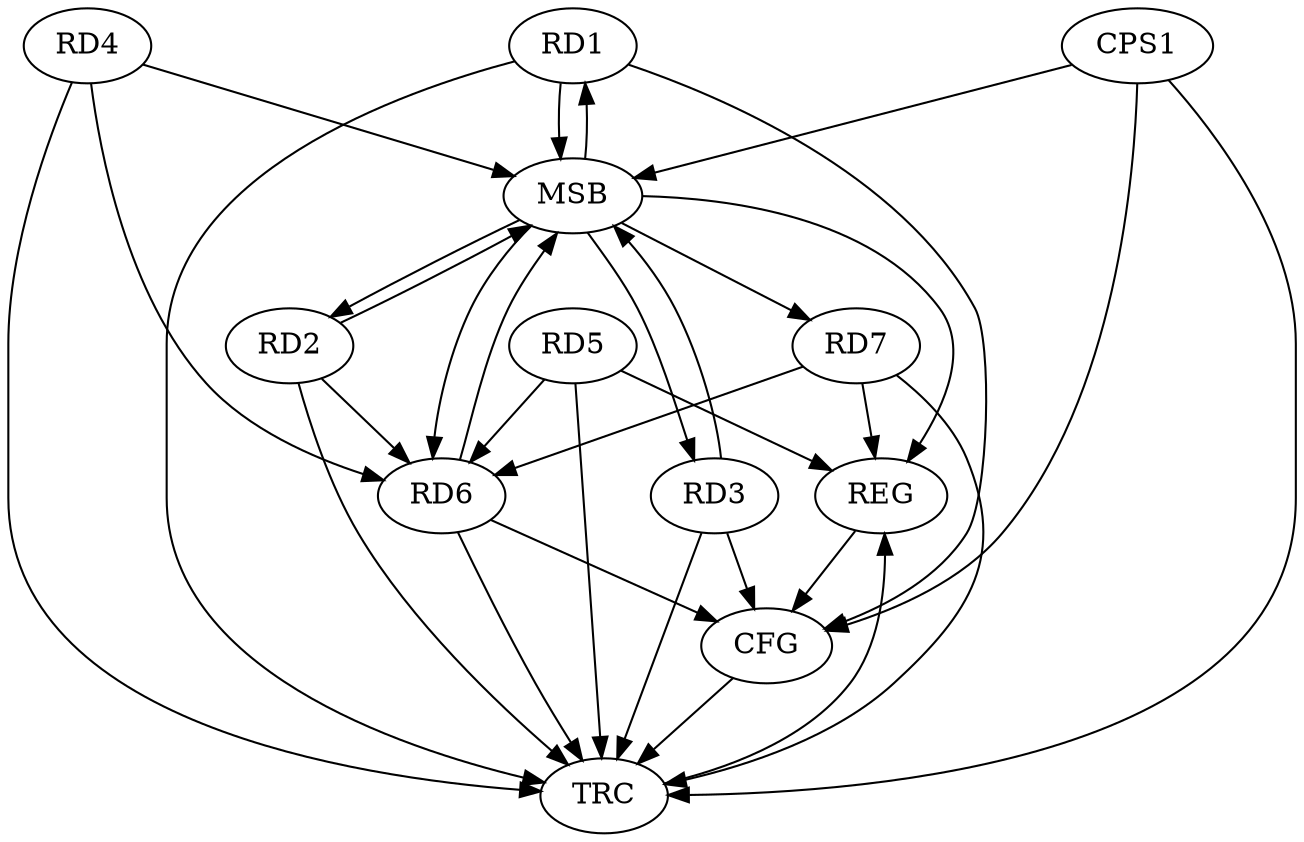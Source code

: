 strict digraph G {
  RD1 [ label="RD1" ];
  RD2 [ label="RD2" ];
  RD3 [ label="RD3" ];
  RD4 [ label="RD4" ];
  RD5 [ label="RD5" ];
  RD6 [ label="RD6" ];
  RD7 [ label="RD7" ];
  CPS1 [ label="CPS1" ];
  REG [ label="REG" ];
  MSB [ label="MSB" ];
  CFG [ label="CFG" ];
  TRC [ label="TRC" ];
  RD7 -> RD6;
  RD5 -> REG;
  RD7 -> REG;
  RD1 -> MSB;
  MSB -> RD2;
  MSB -> RD6;
  MSB -> REG;
  RD2 -> MSB;
  MSB -> RD1;
  RD3 -> MSB;
  RD4 -> MSB;
  MSB -> RD7;
  RD6 -> MSB;
  CPS1 -> MSB;
  MSB -> RD3;
  CPS1 -> CFG;
  RD1 -> CFG;
  RD3 -> CFG;
  RD6 -> CFG;
  REG -> CFG;
  RD1 -> TRC;
  RD2 -> TRC;
  RD3 -> TRC;
  RD4 -> TRC;
  RD5 -> TRC;
  RD6 -> TRC;
  RD7 -> TRC;
  CPS1 -> TRC;
  CFG -> TRC;
  TRC -> REG;
  RD2 -> RD6;
  RD5 -> RD6;
  RD4 -> RD6;
}
